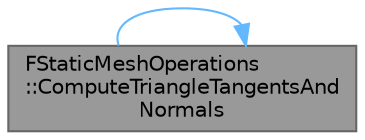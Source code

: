 digraph "FStaticMeshOperations::ComputeTriangleTangentsAndNormals"
{
 // INTERACTIVE_SVG=YES
 // LATEX_PDF_SIZE
  bgcolor="transparent";
  edge [fontname=Helvetica,fontsize=10,labelfontname=Helvetica,labelfontsize=10];
  node [fontname=Helvetica,fontsize=10,shape=box,height=0.2,width=0.4];
  rankdir="LR";
  Node1 [id="Node000001",label="FStaticMeshOperations\l::ComputeTriangleTangentsAnd\lNormals",height=0.2,width=0.4,color="gray40", fillcolor="grey60", style="filled", fontcolor="black",tooltip="Set the triangle tangent, normal, binormal and triangleCenter for all triangles in the mesh descripti..."];
  Node1 -> Node1 [id="edge1_Node000001_Node000001",color="steelblue1",style="solid",tooltip=" "];
}
